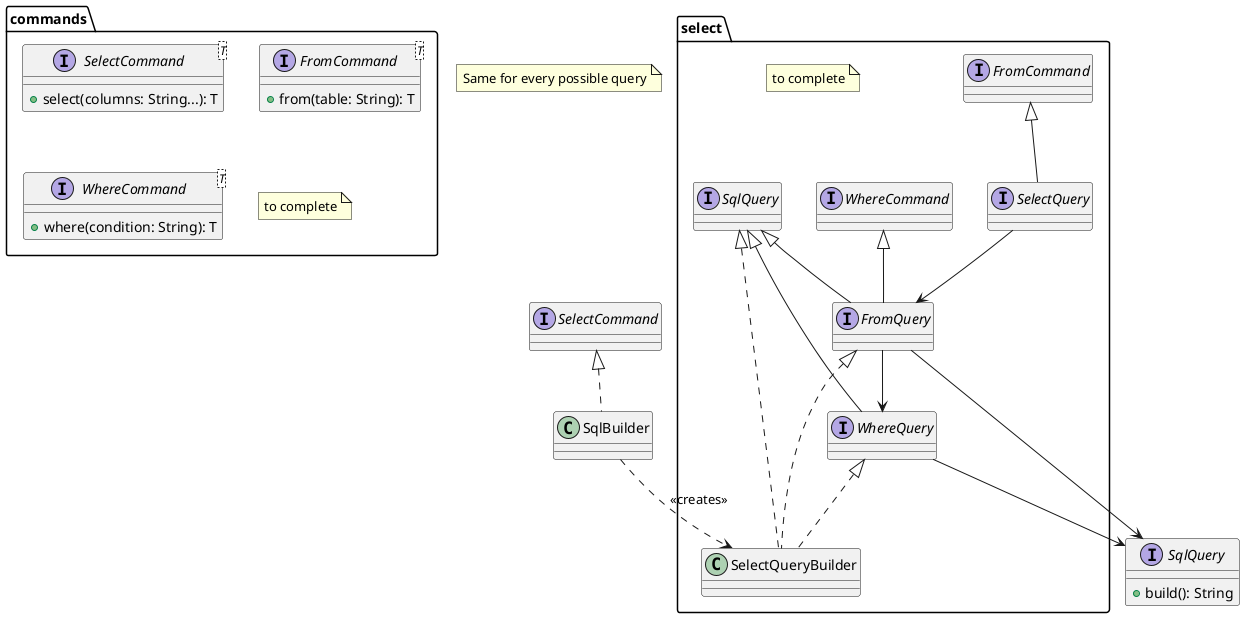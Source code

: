@startuml
'https://plantuml.com/class-diagram

package commands {
    interface SelectCommand<T> {
        +select(columns: String...): T
    }

    interface FromCommand<T> {
        +from(table: String): T
    }

    interface WhereCommand<T> {
       +where(condition: String): T
    }

    note "to complete" as N1
}

package select {
    interface SelectQuery implements FromCommand
    interface FromQuery implements WhereCommand, SqlQuery
    interface WhereQuery implements SqlQuery

    class SelectQueryBuilder implements FromQuery, WhereQuery, SqlQuery

    note "to complete" as N2
}

note "Same for every possible query" as N3

interface SqlQuery {
    +build(): String
}

class SqlBuilder implements SelectCommand

SqlBuilder ..> SelectQueryBuilder: <<creates>>

WhereQuery --> SqlQuery
FromQuery --> SqlQuery
FromQuery --> WhereQuery
SelectQuery --> FromQuery

@enduml
